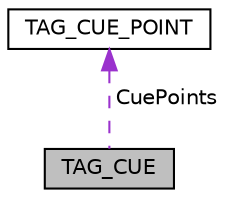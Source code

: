 digraph "TAG_CUE"
{
 // LATEX_PDF_SIZE
  edge [fontname="Helvetica",fontsize="10",labelfontname="Helvetica",labelfontsize="10"];
  node [fontname="Helvetica",fontsize="10",shape=record];
  Node1 [label="TAG_CUE",height=0.2,width=0.4,color="black", fillcolor="grey75", style="filled", fontcolor="black",tooltip=" "];
  Node2 -> Node1 [dir="back",color="darkorchid3",fontsize="10",style="dashed",label=" CuePoints" ,fontname="Helvetica"];
  Node2 [label="TAG_CUE_POINT",height=0.2,width=0.4,color="black", fillcolor="white", style="filled",URL="$struct_t_a_g___c_u_e___p_o_i_n_t.html",tooltip=" "];
}
